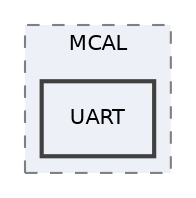 digraph "Debug/MCAL/UART"
{
 // LATEX_PDF_SIZE
  edge [fontname="Helvetica",fontsize="10",labelfontname="Helvetica",labelfontsize="10"];
  node [fontname="Helvetica",fontsize="10",shape=record];
  compound=true
  subgraph clusterdir_0994d08d42e0b111ca49a94710ec8218 {
    graph [ bgcolor="#edf0f7", pencolor="grey50", style="filled,dashed,", label="MCAL", fontname="Helvetica", fontsize="10", URL="dir_0994d08d42e0b111ca49a94710ec8218.html"]
  dir_75e0a62aba2ded0d83762441e4a35d3f [shape=box, label="UART", style="filled,bold,", fillcolor="#edf0f7", color="grey25", URL="dir_75e0a62aba2ded0d83762441e4a35d3f.html"];
  }
}
